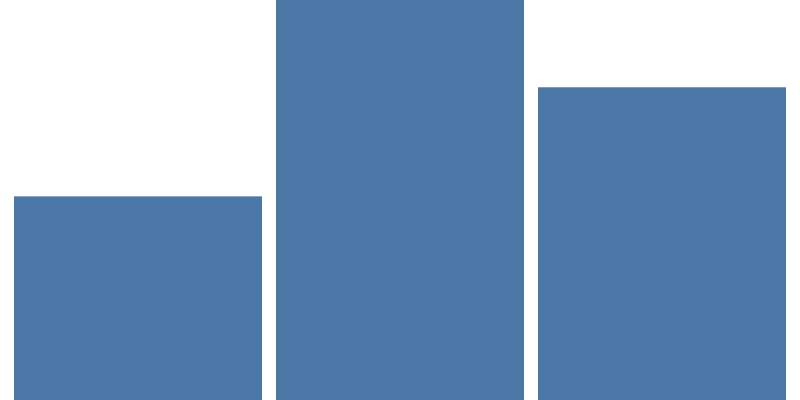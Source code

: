 {
  "$schema": "https://vega.github.io/schema/vega/v3.3.1.json",
  "width": 400,
  "height": 200,
  "data": [
    {
      "name": "table",
      "values": [
        {
          "category": "A",
          "amount": 28
        },
        {
          "category": "B",
          "amount": 55
        },
        {
          "category": "C",
          "amount": 43
        }
      ]
    }
  ],
  "scales": [
    {
      "name": "xscale",
      "type": "band",
      "domain": {
        "data": "table",
        "field": "category"
      },
      "range": "width",
      "padding": 0.05,
      "round": true
    },
    {
      "name": "yscale",
      "domain": {
        "data": "table",
        "field": "amount"
      },
      "nice": true,
      "range": "height"
    }
  ],
  "marks": [
    {
      "type": "rect",
      "from": {
        "data": "table"
      },
      "encode": {
        "enter": {
          "x": {
            "scale": "xscale",
            "field": "category"
          },
          "width": {
            "scale": "xscale",
            "band": 1
          },
          "y": {
            "scale": "yscale",
            "field": "amount"
          },
          "y2": {
            "scale": "yscale",
            "value": 0
          }
        }
      }
    }
  ]
}
